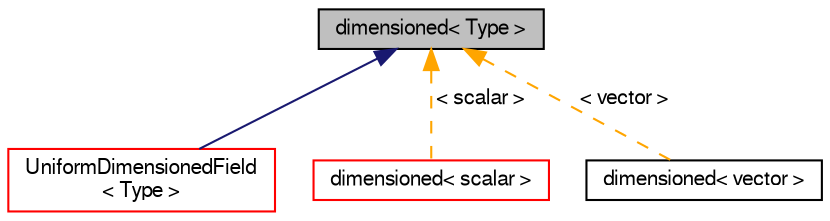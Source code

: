 digraph "dimensioned&lt; Type &gt;"
{
  bgcolor="transparent";
  edge [fontname="FreeSans",fontsize="10",labelfontname="FreeSans",labelfontsize="10"];
  node [fontname="FreeSans",fontsize="10",shape=record];
  Node1 [label="dimensioned\< Type \>",height=0.2,width=0.4,color="black", fillcolor="grey75", style="filled" fontcolor="black"];
  Node1 -> Node2 [dir="back",color="midnightblue",fontsize="10",style="solid",fontname="FreeSans"];
  Node2 [label="UniformDimensionedField\l\< Type \>",height=0.2,width=0.4,color="red",URL="$a02668.html",tooltip="Dimensioned&lt;Type&gt; registered with the database as a registered IOobject which has the functionality o..."];
  Node1 -> Node3 [dir="back",color="orange",fontsize="10",style="dashed",label=" \< scalar \>" ,fontname="FreeSans"];
  Node3 [label="dimensioned\< scalar \>",height=0.2,width=0.4,color="red",URL="$a00510.html"];
  Node1 -> Node4 [dir="back",color="orange",fontsize="10",style="dashed",label=" \< vector \>" ,fontname="FreeSans"];
  Node4 [label="dimensioned\< vector \>",height=0.2,width=0.4,color="black",URL="$a00510.html"];
}
